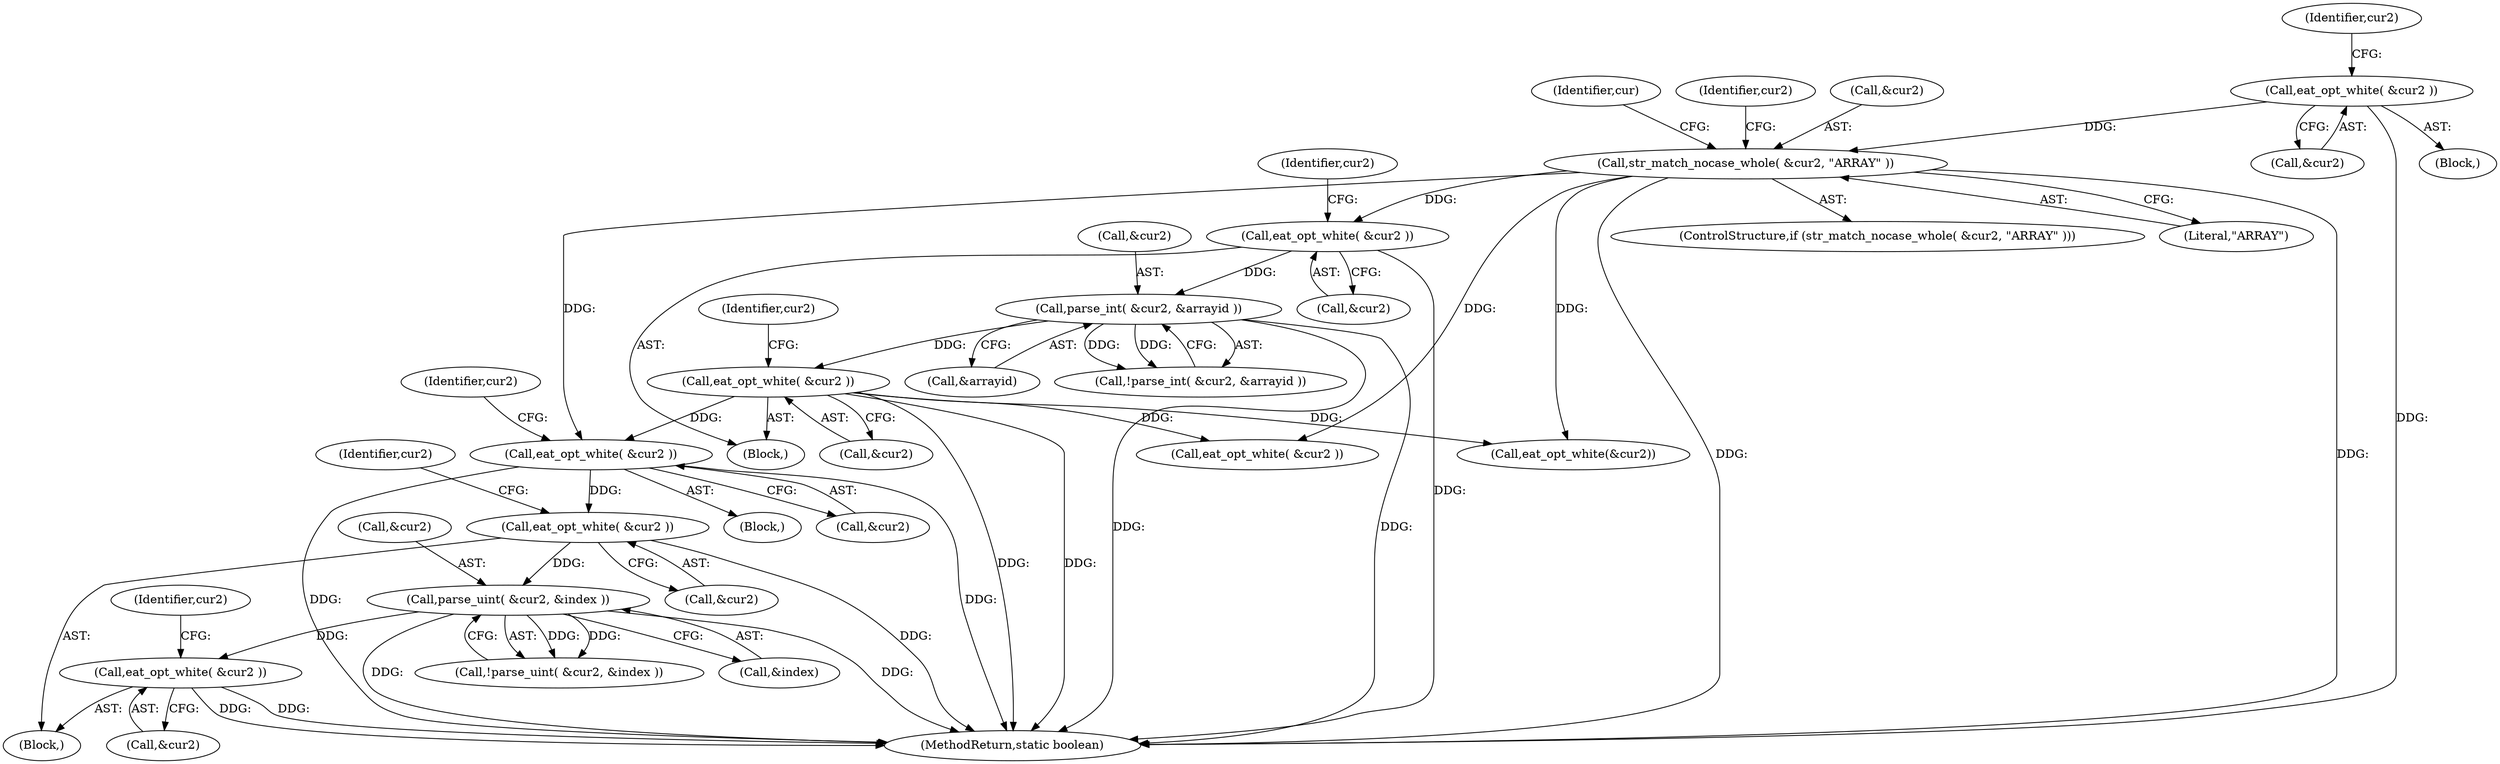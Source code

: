 digraph "0_virglrenderer_e534b51ca3c3cd25f3990589932a9ed711c59b27@pointer" {
"1003633" [label="(Call,eat_opt_white( &cur2 ))"];
"1003622" [label="(Call,parse_uint( &cur2, &index ))"];
"1003617" [label="(Call,eat_opt_white( &cur2 ))"];
"1003606" [label="(Call,eat_opt_white( &cur2 ))"];
"1003148" [label="(Call,str_match_nocase_whole( &cur2, \"ARRAY\" ))"];
"1003144" [label="(Call,eat_opt_white( &cur2 ))"];
"1003183" [label="(Call,eat_opt_white( &cur2 ))"];
"1003172" [label="(Call,parse_int( &cur2, &arrayid ))"];
"1003167" [label="(Call,eat_opt_white( &cur2 ))"];
"1003183" [label="(Call,eat_opt_white( &cur2 ))"];
"1003625" [label="(Call,&index)"];
"1003634" [label="(Call,&cur2)"];
"1003614" [label="(Block,)"];
"1003612" [label="(Identifier,cur2)"];
"1003147" [label="(ControlStructure,if (str_match_nocase_whole( &cur2, \"ARRAY\" )))"];
"1003173" [label="(Call,&cur2)"];
"1003168" [label="(Call,&cur2)"];
"1003280" [label="(Call,eat_opt_white(&cur2))"];
"1003617" [label="(Call,eat_opt_white( &cur2 ))"];
"1003189" [label="(Identifier,cur2)"];
"1003148" [label="(Call,str_match_nocase_whole( &cur2, \"ARRAY\" ))"];
"1003224" [label="(Identifier,cur)"];
"1003184" [label="(Call,&cur2)"];
"1003633" [label="(Call,eat_opt_white( &cur2 ))"];
"1003150" [label="(Identifier,cur2)"];
"1003174" [label="(Identifier,cur2)"];
"1003144" [label="(Call,eat_opt_white( &cur2 ))"];
"1003618" [label="(Call,&cur2)"];
"1003157" [label="(Identifier,cur2)"];
"1003601" [label="(Block,)"];
"1003607" [label="(Call,&cur2)"];
"1003167" [label="(Call,eat_opt_white( &cur2 ))"];
"1004167" [label="(MethodReturn,static boolean)"];
"1003639" [label="(Identifier,cur2)"];
"1003172" [label="(Call,parse_int( &cur2, &arrayid ))"];
"1003624" [label="(Identifier,cur2)"];
"1003623" [label="(Call,&cur2)"];
"1003175" [label="(Call,&arrayid)"];
"1003138" [label="(Block,)"];
"1003149" [label="(Call,&cur2)"];
"1003171" [label="(Call,!parse_int( &cur2, &arrayid ))"];
"1003606" [label="(Call,eat_opt_white( &cur2 ))"];
"1003151" [label="(Literal,\"ARRAY\")"];
"1003145" [label="(Call,&cur2)"];
"1003492" [label="(Call,eat_opt_white( &cur2 ))"];
"1003621" [label="(Call,!parse_uint( &cur2, &index ))"];
"1003152" [label="(Block,)"];
"1003622" [label="(Call,parse_uint( &cur2, &index ))"];
"1003633" -> "1003614"  [label="AST: "];
"1003633" -> "1003634"  [label="CFG: "];
"1003634" -> "1003633"  [label="AST: "];
"1003639" -> "1003633"  [label="CFG: "];
"1003633" -> "1004167"  [label="DDG: "];
"1003633" -> "1004167"  [label="DDG: "];
"1003622" -> "1003633"  [label="DDG: "];
"1003622" -> "1003621"  [label="AST: "];
"1003622" -> "1003625"  [label="CFG: "];
"1003623" -> "1003622"  [label="AST: "];
"1003625" -> "1003622"  [label="AST: "];
"1003621" -> "1003622"  [label="CFG: "];
"1003622" -> "1004167"  [label="DDG: "];
"1003622" -> "1004167"  [label="DDG: "];
"1003622" -> "1003621"  [label="DDG: "];
"1003622" -> "1003621"  [label="DDG: "];
"1003617" -> "1003622"  [label="DDG: "];
"1003617" -> "1003614"  [label="AST: "];
"1003617" -> "1003618"  [label="CFG: "];
"1003618" -> "1003617"  [label="AST: "];
"1003624" -> "1003617"  [label="CFG: "];
"1003617" -> "1004167"  [label="DDG: "];
"1003606" -> "1003617"  [label="DDG: "];
"1003606" -> "1003601"  [label="AST: "];
"1003606" -> "1003607"  [label="CFG: "];
"1003607" -> "1003606"  [label="AST: "];
"1003612" -> "1003606"  [label="CFG: "];
"1003606" -> "1004167"  [label="DDG: "];
"1003606" -> "1004167"  [label="DDG: "];
"1003148" -> "1003606"  [label="DDG: "];
"1003183" -> "1003606"  [label="DDG: "];
"1003148" -> "1003147"  [label="AST: "];
"1003148" -> "1003151"  [label="CFG: "];
"1003149" -> "1003148"  [label="AST: "];
"1003151" -> "1003148"  [label="AST: "];
"1003157" -> "1003148"  [label="CFG: "];
"1003224" -> "1003148"  [label="CFG: "];
"1003148" -> "1004167"  [label="DDG: "];
"1003148" -> "1004167"  [label="DDG: "];
"1003144" -> "1003148"  [label="DDG: "];
"1003148" -> "1003167"  [label="DDG: "];
"1003148" -> "1003280"  [label="DDG: "];
"1003148" -> "1003492"  [label="DDG: "];
"1003144" -> "1003138"  [label="AST: "];
"1003144" -> "1003145"  [label="CFG: "];
"1003145" -> "1003144"  [label="AST: "];
"1003150" -> "1003144"  [label="CFG: "];
"1003144" -> "1004167"  [label="DDG: "];
"1003183" -> "1003152"  [label="AST: "];
"1003183" -> "1003184"  [label="CFG: "];
"1003184" -> "1003183"  [label="AST: "];
"1003189" -> "1003183"  [label="CFG: "];
"1003183" -> "1004167"  [label="DDG: "];
"1003183" -> "1004167"  [label="DDG: "];
"1003172" -> "1003183"  [label="DDG: "];
"1003183" -> "1003280"  [label="DDG: "];
"1003183" -> "1003492"  [label="DDG: "];
"1003172" -> "1003171"  [label="AST: "];
"1003172" -> "1003175"  [label="CFG: "];
"1003173" -> "1003172"  [label="AST: "];
"1003175" -> "1003172"  [label="AST: "];
"1003171" -> "1003172"  [label="CFG: "];
"1003172" -> "1004167"  [label="DDG: "];
"1003172" -> "1004167"  [label="DDG: "];
"1003172" -> "1003171"  [label="DDG: "];
"1003172" -> "1003171"  [label="DDG: "];
"1003167" -> "1003172"  [label="DDG: "];
"1003167" -> "1003152"  [label="AST: "];
"1003167" -> "1003168"  [label="CFG: "];
"1003168" -> "1003167"  [label="AST: "];
"1003174" -> "1003167"  [label="CFG: "];
"1003167" -> "1004167"  [label="DDG: "];
}
